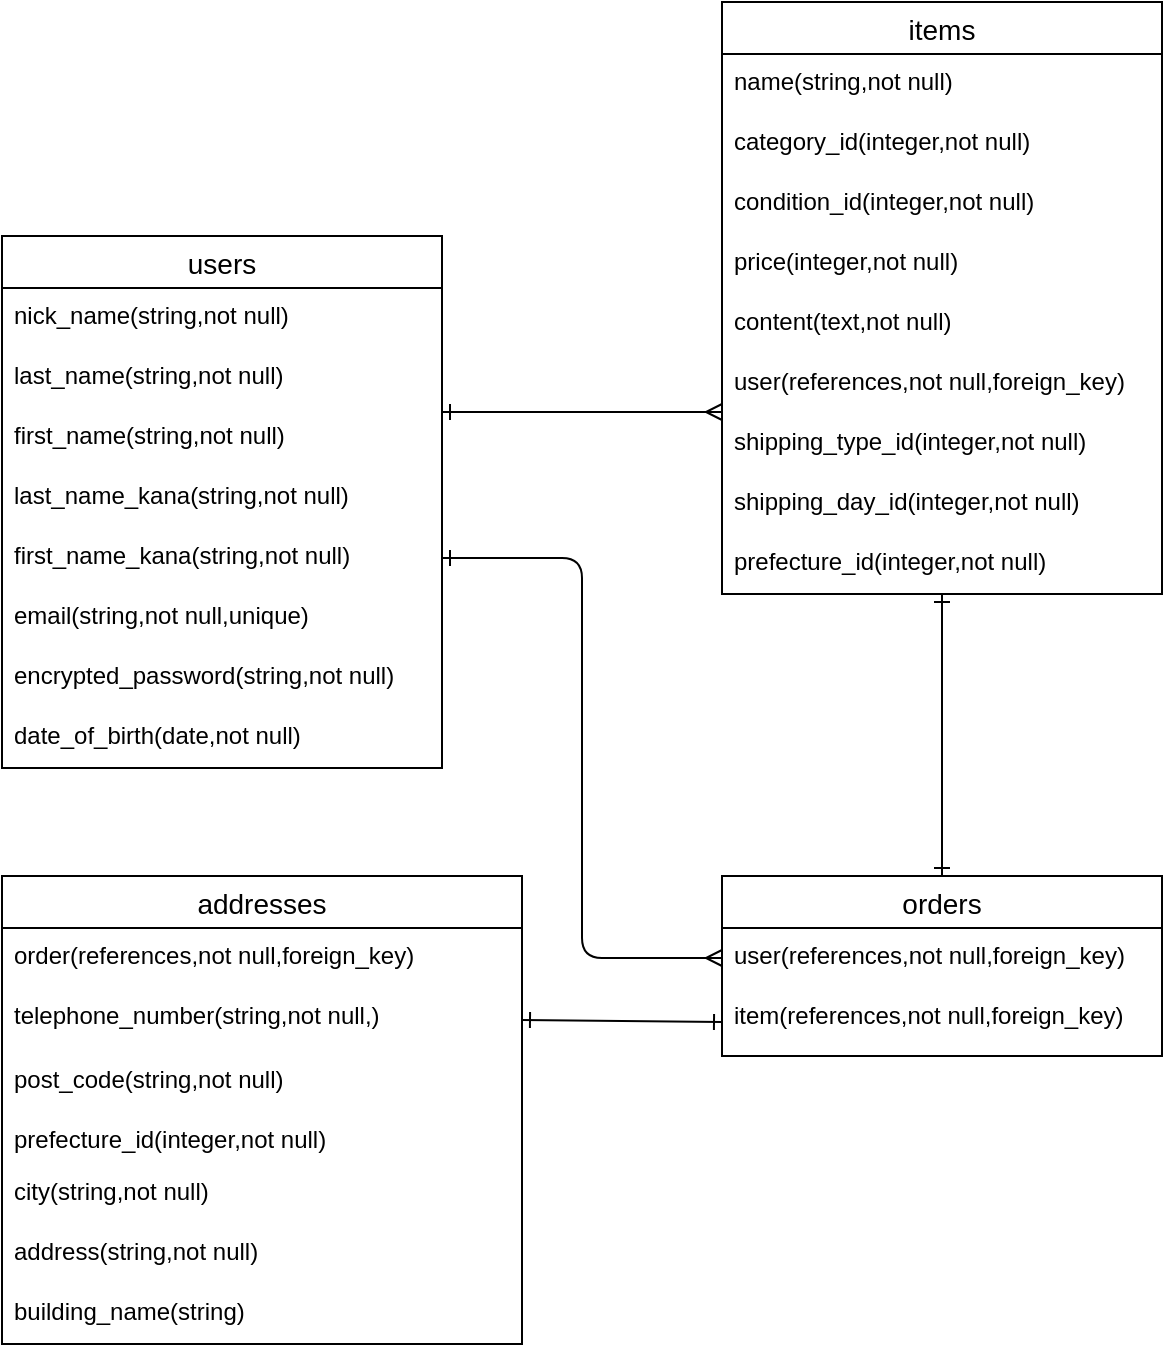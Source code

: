 <mxfile>
    <diagram id="YERQZqjK8rae_UEcY_S_" name="ページ1">
        <mxGraphModel dx="773" dy="702" grid="1" gridSize="10" guides="1" tooltips="1" connect="1" arrows="1" fold="1" page="1" pageScale="1" pageWidth="827" pageHeight="1169" math="0" shadow="0">
            <root>
                <mxCell id="0"/>
                <mxCell id="1" parent="0"/>
                <mxCell id="96" value="users" style="swimlane;fontStyle=0;childLayout=stackLayout;horizontal=1;startSize=26;horizontalStack=0;resizeParent=1;resizeParentMax=0;resizeLast=0;collapsible=1;marginBottom=0;align=center;fontSize=14;" vertex="1" parent="1">
                    <mxGeometry x="80" y="120" width="220" height="266" as="geometry"/>
                </mxCell>
                <mxCell id="97" value="nick_name(string,not null)" style="text;strokeColor=none;fillColor=none;spacingLeft=4;spacingRight=4;overflow=hidden;rotatable=0;points=[[0,0.5],[1,0.5]];portConstraint=eastwest;fontSize=12;whiteSpace=wrap;html=1;" vertex="1" parent="96">
                    <mxGeometry y="26" width="220" height="30" as="geometry"/>
                </mxCell>
                <mxCell id="98" value="last_name(string,not null)" style="text;strokeColor=none;fillColor=none;spacingLeft=4;spacingRight=4;overflow=hidden;rotatable=0;points=[[0,0.5],[1,0.5]];portConstraint=eastwest;fontSize=12;whiteSpace=wrap;html=1;" vertex="1" parent="96">
                    <mxGeometry y="56" width="220" height="30" as="geometry"/>
                </mxCell>
                <mxCell id="135" value="first_name&lt;span style=&quot;color: rgb(0, 0, 0);&quot;&gt;(string,not null)&lt;/span&gt;" style="text;strokeColor=none;fillColor=none;spacingLeft=4;spacingRight=4;overflow=hidden;rotatable=0;points=[[0,0.5],[1,0.5]];portConstraint=eastwest;fontSize=12;whiteSpace=wrap;html=1;" vertex="1" parent="96">
                    <mxGeometry y="86" width="220" height="30" as="geometry"/>
                </mxCell>
                <mxCell id="136" value="last_name_kana&lt;span style=&quot;color: rgb(0, 0, 0);&quot;&gt;(string,not null)&lt;/span&gt;" style="text;strokeColor=none;fillColor=none;spacingLeft=4;spacingRight=4;overflow=hidden;rotatable=0;points=[[0,0.5],[1,0.5]];portConstraint=eastwest;fontSize=12;whiteSpace=wrap;html=1;" vertex="1" parent="96">
                    <mxGeometry y="116" width="220" height="30" as="geometry"/>
                </mxCell>
                <mxCell id="134" value="first_name_kana&lt;span style=&quot;color: rgb(0, 0, 0);&quot;&gt;(string,not null)&lt;/span&gt;" style="text;strokeColor=none;fillColor=none;spacingLeft=4;spacingRight=4;overflow=hidden;rotatable=0;points=[[0,0.5],[1,0.5]];portConstraint=eastwest;fontSize=12;whiteSpace=wrap;html=1;" vertex="1" parent="96">
                    <mxGeometry y="146" width="220" height="30" as="geometry"/>
                </mxCell>
                <mxCell id="99" value="email(string,not null,unique)" style="text;strokeColor=none;fillColor=none;spacingLeft=4;spacingRight=4;overflow=hidden;rotatable=0;points=[[0,0.5],[1,0.5]];portConstraint=eastwest;fontSize=12;whiteSpace=wrap;html=1;" vertex="1" parent="96">
                    <mxGeometry y="176" width="220" height="30" as="geometry"/>
                </mxCell>
                <mxCell id="113" value="encrypted_password(string,not null)" style="text;strokeColor=none;fillColor=none;spacingLeft=4;spacingRight=4;overflow=hidden;rotatable=0;points=[[0,0.5],[1,0.5]];portConstraint=eastwest;fontSize=12;whiteSpace=wrap;html=1;" vertex="1" parent="96">
                    <mxGeometry y="206" width="220" height="30" as="geometry"/>
                </mxCell>
                <mxCell id="116" value="date_of_birth(date,not null)" style="text;strokeColor=none;fillColor=none;spacingLeft=4;spacingRight=4;overflow=hidden;rotatable=0;points=[[0,0.5],[1,0.5]];portConstraint=eastwest;fontSize=12;whiteSpace=wrap;html=1;" vertex="1" parent="96">
                    <mxGeometry y="236" width="220" height="30" as="geometry"/>
                </mxCell>
                <mxCell id="100" value="addresses" style="swimlane;fontStyle=0;childLayout=stackLayout;horizontal=1;startSize=26;horizontalStack=0;resizeParent=1;resizeParentMax=0;resizeLast=0;collapsible=1;marginBottom=0;align=center;fontSize=14;" vertex="1" parent="1">
                    <mxGeometry x="80" y="440" width="260" height="234" as="geometry"/>
                </mxCell>
                <mxCell id="101" value="&lt;span style=&quot;color: rgb(0, 0, 0);&quot;&gt;order(references,not null,foreign_key)&lt;/span&gt;" style="text;strokeColor=none;fillColor=none;spacingLeft=4;spacingRight=4;overflow=hidden;rotatable=0;points=[[0,0.5],[1,0.5]];portConstraint=eastwest;fontSize=12;whiteSpace=wrap;html=1;" vertex="1" parent="100">
                    <mxGeometry y="26" width="260" height="30" as="geometry"/>
                </mxCell>
                <mxCell id="102" value="telephone_number(string,not null,)" style="text;strokeColor=none;fillColor=none;spacingLeft=4;spacingRight=4;overflow=hidden;rotatable=0;points=[[0,0.5],[1,0.5]];portConstraint=eastwest;fontSize=12;whiteSpace=wrap;html=1;" vertex="1" parent="100">
                    <mxGeometry y="56" width="260" height="32" as="geometry"/>
                </mxCell>
                <mxCell id="124" value="post_code(string,not null)" style="text;strokeColor=none;fillColor=none;spacingLeft=4;spacingRight=4;overflow=hidden;rotatable=0;points=[[0,0.5],[1,0.5]];portConstraint=eastwest;fontSize=12;whiteSpace=wrap;html=1;" vertex="1" parent="100">
                    <mxGeometry y="88" width="260" height="30" as="geometry"/>
                </mxCell>
                <mxCell id="103" value="prefecture_id(integer,not null)" style="text;strokeColor=none;fillColor=none;spacingLeft=4;spacingRight=4;overflow=hidden;rotatable=0;points=[[0,0.5],[1,0.5]];portConstraint=eastwest;fontSize=12;whiteSpace=wrap;html=1;" vertex="1" parent="100">
                    <mxGeometry y="118" width="260" height="26" as="geometry"/>
                </mxCell>
                <mxCell id="125" value="&lt;span style=&quot;color: rgb(0, 0, 0);&quot;&gt;city(string,not null)&lt;/span&gt;" style="text;strokeColor=none;fillColor=none;spacingLeft=4;spacingRight=4;overflow=hidden;rotatable=0;points=[[0,0.5],[1,0.5]];portConstraint=eastwest;fontSize=12;whiteSpace=wrap;html=1;" vertex="1" parent="100">
                    <mxGeometry y="144" width="260" height="30" as="geometry"/>
                </mxCell>
                <mxCell id="126" value="address&lt;span style=&quot;color: rgb(0, 0, 0);&quot;&gt;(string,not null)&lt;/span&gt;" style="text;strokeColor=none;fillColor=none;spacingLeft=4;spacingRight=4;overflow=hidden;rotatable=0;points=[[0,0.5],[1,0.5]];portConstraint=eastwest;fontSize=12;whiteSpace=wrap;html=1;" vertex="1" parent="100">
                    <mxGeometry y="174" width="260" height="30" as="geometry"/>
                </mxCell>
                <mxCell id="127" value="building_name(string)" style="text;strokeColor=none;fillColor=none;spacingLeft=4;spacingRight=4;overflow=hidden;rotatable=0;points=[[0,0.5],[1,0.5]];portConstraint=eastwest;fontSize=12;whiteSpace=wrap;html=1;" vertex="1" parent="100">
                    <mxGeometry y="204" width="260" height="30" as="geometry"/>
                </mxCell>
                <mxCell id="104" value="items" style="swimlane;fontStyle=0;childLayout=stackLayout;horizontal=1;startSize=26;horizontalStack=0;resizeParent=1;resizeParentMax=0;resizeLast=0;collapsible=1;marginBottom=0;align=center;fontSize=14;" vertex="1" parent="1">
                    <mxGeometry x="440" y="3" width="220" height="296" as="geometry">
                        <mxRectangle x="80" y="400" width="220" height="30" as="alternateBounds"/>
                    </mxGeometry>
                </mxCell>
                <mxCell id="105" value="name(string,not null)" style="text;strokeColor=none;fillColor=none;spacingLeft=4;spacingRight=4;overflow=hidden;rotatable=0;points=[[0,0.5],[1,0.5]];portConstraint=eastwest;fontSize=12;whiteSpace=wrap;html=1;" vertex="1" parent="104">
                    <mxGeometry y="26" width="220" height="30" as="geometry"/>
                </mxCell>
                <mxCell id="107" value="category_id(&lt;span style=&quot;color: rgb(0, 0, 0);&quot;&gt;integer&lt;/span&gt;,not null)" style="text;strokeColor=none;fillColor=none;spacingLeft=4;spacingRight=4;overflow=hidden;rotatable=0;points=[[0,0.5],[1,0.5]];portConstraint=eastwest;fontSize=12;whiteSpace=wrap;html=1;" vertex="1" parent="104">
                    <mxGeometry y="56" width="220" height="30" as="geometry"/>
                </mxCell>
                <mxCell id="120" value="condition_id(&lt;span style=&quot;color: rgb(0, 0, 0);&quot;&gt;integer&lt;/span&gt;,not null)" style="text;strokeColor=none;fillColor=none;spacingLeft=4;spacingRight=4;overflow=hidden;rotatable=0;points=[[0,0.5],[1,0.5]];portConstraint=eastwest;fontSize=12;whiteSpace=wrap;html=1;" vertex="1" parent="104">
                    <mxGeometry y="86" width="220" height="30" as="geometry"/>
                </mxCell>
                <mxCell id="119" value="price(integer,not null)" style="text;strokeColor=none;fillColor=none;spacingLeft=4;spacingRight=4;overflow=hidden;rotatable=0;points=[[0,0.5],[1,0.5]];portConstraint=eastwest;fontSize=12;whiteSpace=wrap;html=1;" vertex="1" parent="104">
                    <mxGeometry y="116" width="220" height="30" as="geometry"/>
                </mxCell>
                <mxCell id="106" value="content(text,not null)" style="text;strokeColor=none;fillColor=none;spacingLeft=4;spacingRight=4;overflow=hidden;rotatable=0;points=[[0,0.5],[1,0.5]];portConstraint=eastwest;fontSize=12;whiteSpace=wrap;html=1;" vertex="1" parent="104">
                    <mxGeometry y="146" width="220" height="30" as="geometry"/>
                </mxCell>
                <mxCell id="118" value="user(references,not null,foreign_key)" style="text;strokeColor=none;fillColor=none;spacingLeft=4;spacingRight=4;overflow=hidden;rotatable=0;points=[[0,0.5],[1,0.5]];portConstraint=eastwest;fontSize=12;whiteSpace=wrap;html=1;" vertex="1" parent="104">
                    <mxGeometry y="176" width="220" height="30" as="geometry"/>
                </mxCell>
                <mxCell id="121" value="shipping_type_id(&lt;span style=&quot;color: rgb(0, 0, 0);&quot;&gt;integer&lt;/span&gt;,not null)" style="text;strokeColor=none;fillColor=none;spacingLeft=4;spacingRight=4;overflow=hidden;rotatable=0;points=[[0,0.5],[1,0.5]];portConstraint=eastwest;fontSize=12;whiteSpace=wrap;html=1;" vertex="1" parent="104">
                    <mxGeometry y="206" width="220" height="30" as="geometry"/>
                </mxCell>
                <mxCell id="123" value="shipping_day_id&lt;span style=&quot;color: rgb(0, 0, 0);&quot;&gt;(&lt;span style=&quot;color: rgb(0, 0, 0);&quot;&gt;integer&lt;/span&gt;,not null)&lt;/span&gt;" style="text;strokeColor=none;fillColor=none;spacingLeft=4;spacingRight=4;overflow=hidden;rotatable=0;points=[[0,0.5],[1,0.5]];portConstraint=eastwest;fontSize=12;whiteSpace=wrap;html=1;" vertex="1" parent="104">
                    <mxGeometry y="236" width="220" height="30" as="geometry"/>
                </mxCell>
                <mxCell id="122" value="&lt;span style=&quot;color: rgb(0, 0, 0);&quot;&gt;&lt;span style=&quot;color: rgb(0, 0, 0);&quot;&gt;prefecture_id&lt;/span&gt;(&lt;span style=&quot;color: rgb(0, 0, 0);&quot;&gt;integer&lt;/span&gt;,not null)&lt;/span&gt;" style="text;strokeColor=none;fillColor=none;spacingLeft=4;spacingRight=4;overflow=hidden;rotatable=0;points=[[0,0.5],[1,0.5]];portConstraint=eastwest;fontSize=12;whiteSpace=wrap;html=1;" vertex="1" parent="104">
                    <mxGeometry y="266" width="220" height="30" as="geometry"/>
                </mxCell>
                <mxCell id="132" style="edgeStyle=none;html=1;exitX=0.5;exitY=0;exitDx=0;exitDy=0;entryX=0.5;entryY=1;entryDx=0;entryDy=0;startArrow=ERone;startFill=0;endArrow=ERone;endFill=0;" edge="1" parent="1" source="108" target="104">
                    <mxGeometry relative="1" as="geometry"/>
                </mxCell>
                <mxCell id="108" value="orders" style="swimlane;fontStyle=0;childLayout=stackLayout;horizontal=1;startSize=26;horizontalStack=0;resizeParent=1;resizeParentMax=0;resizeLast=0;collapsible=1;marginBottom=0;align=center;fontSize=14;" vertex="1" parent="1">
                    <mxGeometry x="440" y="440" width="220" height="90" as="geometry"/>
                </mxCell>
                <mxCell id="138" value="user&lt;span style=&quot;color: rgb(0, 0, 0);&quot;&gt;(references,not null,foreign_key)&lt;/span&gt;" style="text;strokeColor=none;fillColor=none;spacingLeft=4;spacingRight=4;overflow=hidden;rotatable=0;points=[[0,0.5],[1,0.5]];portConstraint=eastwest;fontSize=12;whiteSpace=wrap;html=1;" vertex="1" parent="108">
                    <mxGeometry y="26" width="220" height="30" as="geometry"/>
                </mxCell>
                <mxCell id="110" value="item(references,not null,foreign_key)" style="text;strokeColor=none;fillColor=none;spacingLeft=4;spacingRight=4;overflow=hidden;rotatable=0;points=[[0,0.5],[1,0.5]];portConstraint=eastwest;fontSize=12;whiteSpace=wrap;html=1;" vertex="1" parent="108">
                    <mxGeometry y="56" width="220" height="34" as="geometry"/>
                </mxCell>
                <mxCell id="130" style="edgeStyle=none;html=1;endArrow=ERmany;endFill=0;startArrow=ERone;startFill=0;" edge="1" parent="1">
                    <mxGeometry relative="1" as="geometry">
                        <mxPoint x="300" y="208" as="sourcePoint"/>
                        <mxPoint x="440" y="208" as="targetPoint"/>
                    </mxGeometry>
                </mxCell>
                <mxCell id="133" style="edgeStyle=none;html=1;entryX=1;entryY=0.5;entryDx=0;entryDy=0;endArrow=ERone;endFill=0;startArrow=ERone;startFill=0;" edge="1" parent="1" target="102">
                    <mxGeometry relative="1" as="geometry">
                        <mxPoint x="440" y="513" as="sourcePoint"/>
                        <mxPoint x="340" y="511" as="targetPoint"/>
                    </mxGeometry>
                </mxCell>
                <mxCell id="139" style="edgeStyle=orthogonalEdgeStyle;html=1;exitX=1;exitY=0.5;exitDx=0;exitDy=0;entryX=0;entryY=0.5;entryDx=0;entryDy=0;startArrow=ERone;startFill=0;endArrow=ERmany;endFill=0;" edge="1" parent="1" source="134" target="138">
                    <mxGeometry relative="1" as="geometry"/>
                </mxCell>
            </root>
        </mxGraphModel>
    </diagram>
</mxfile>